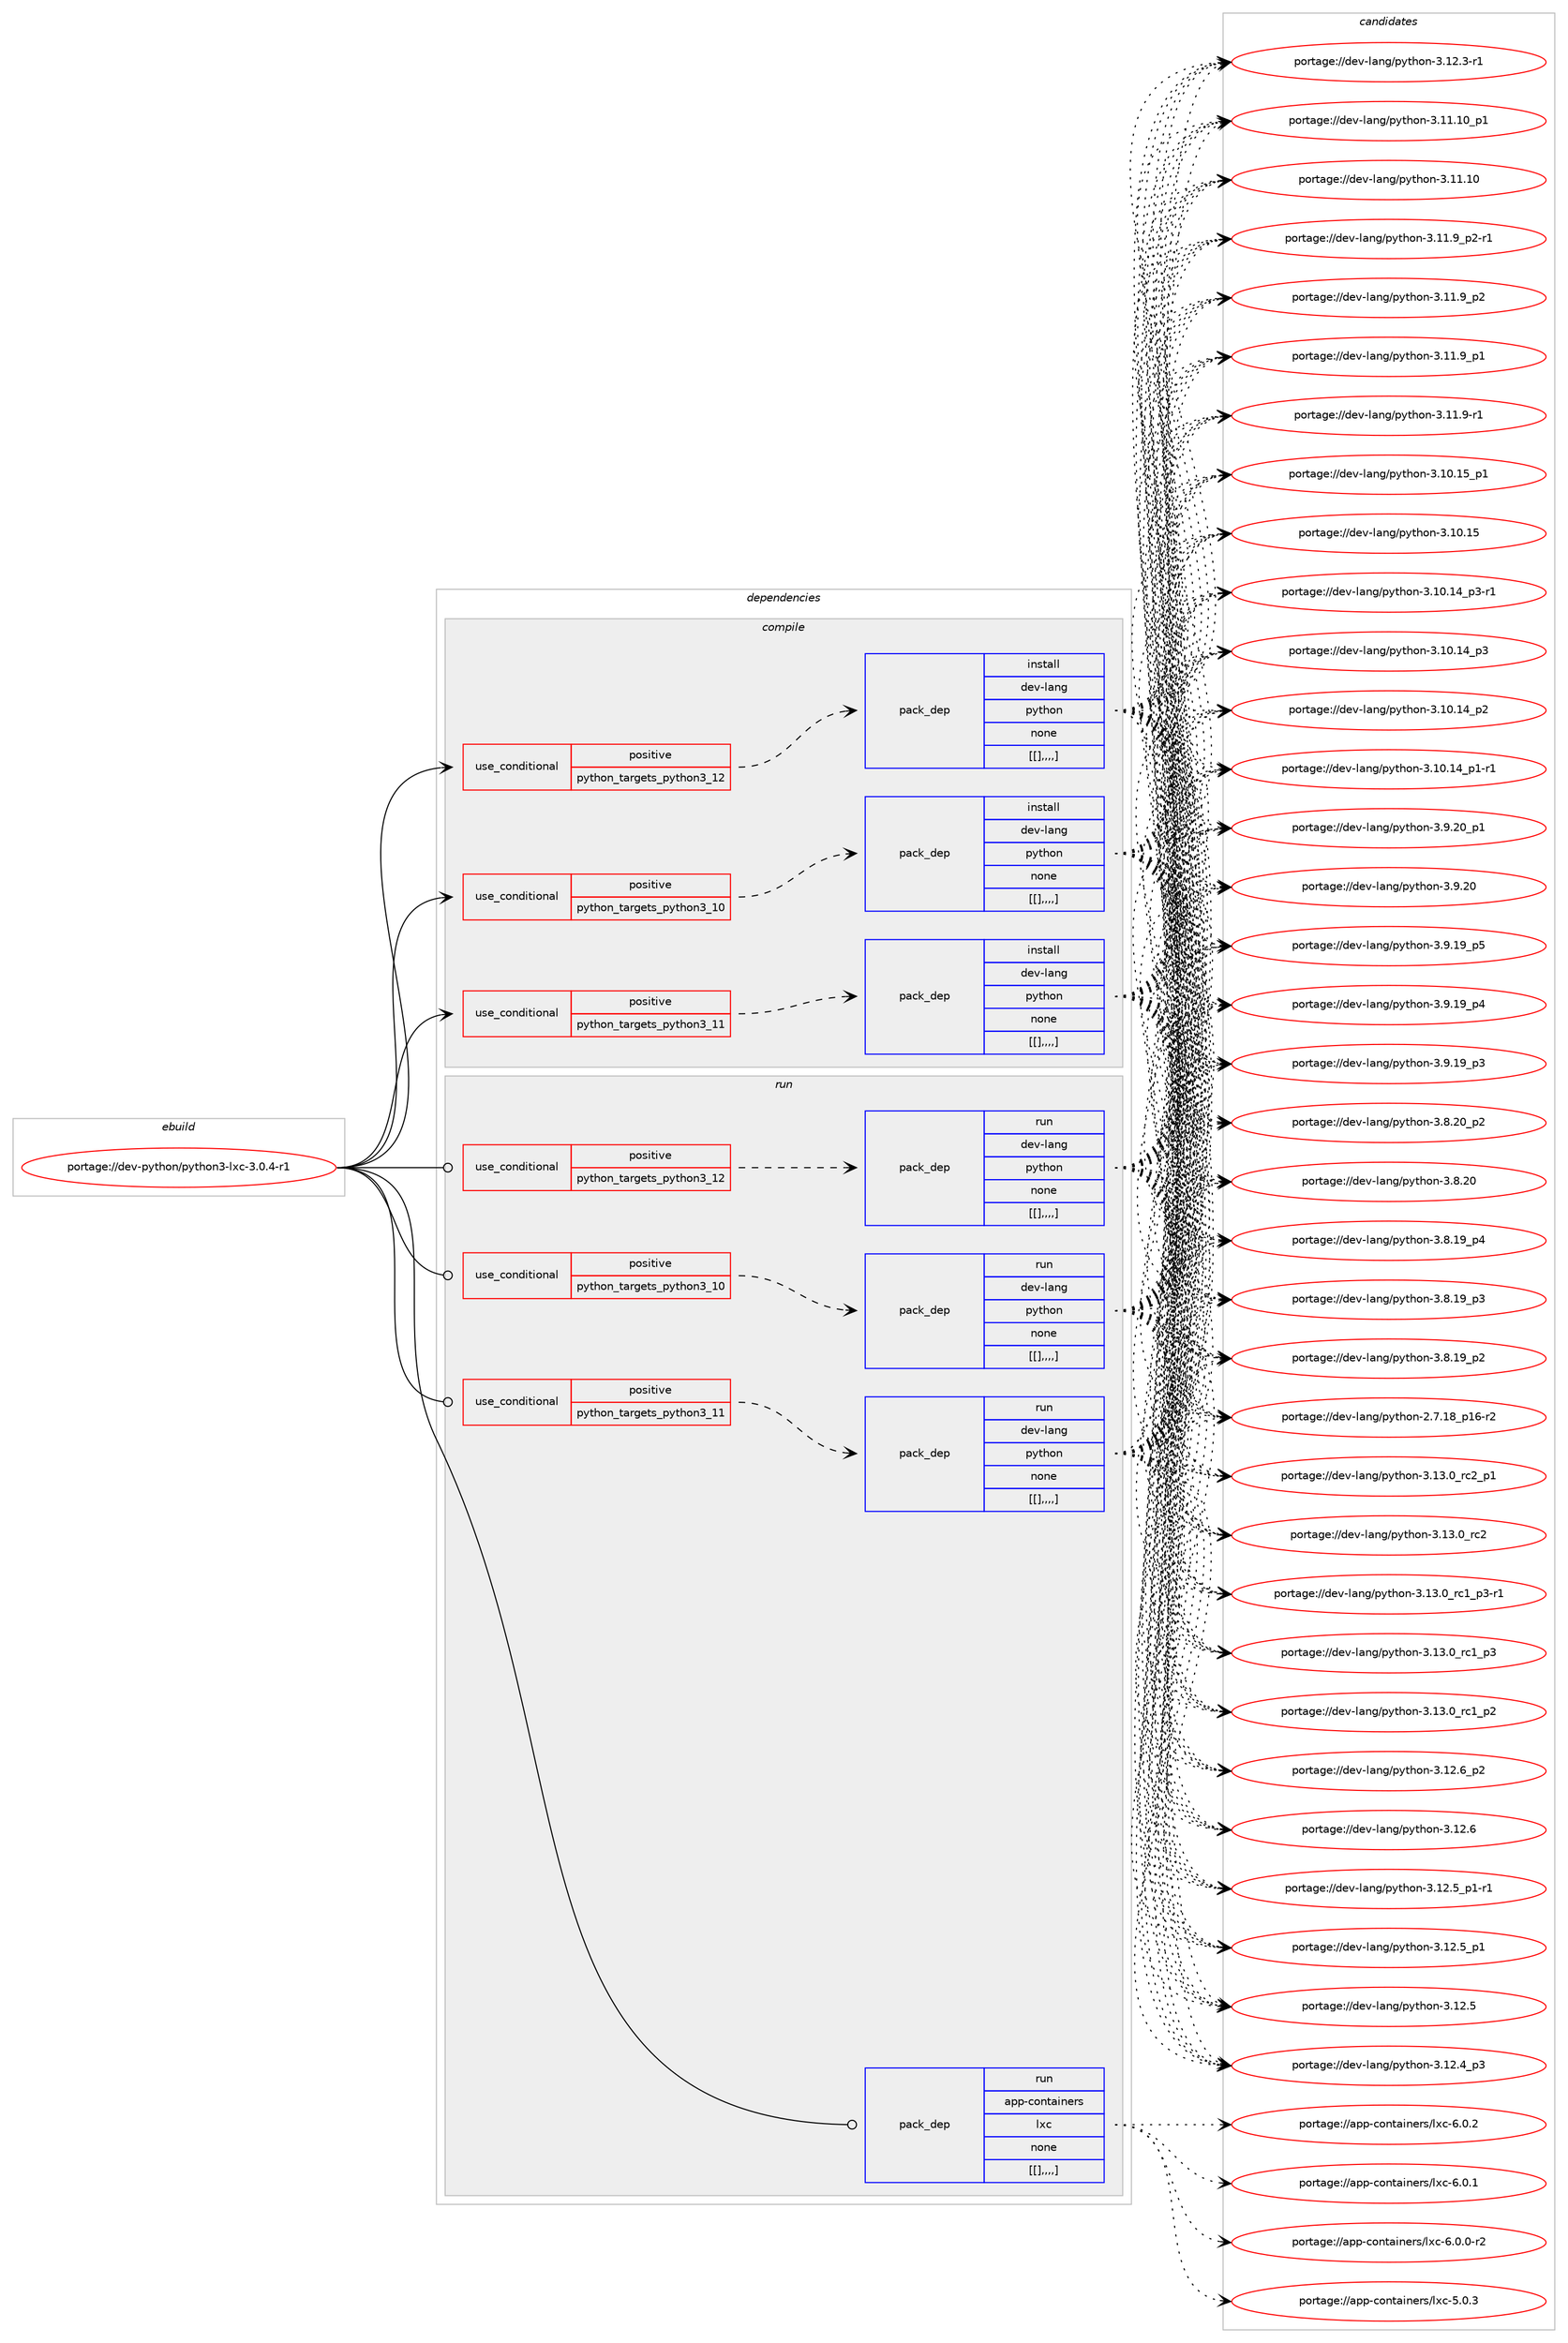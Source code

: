 digraph prolog {

# *************
# Graph options
# *************

newrank=true;
concentrate=true;
compound=true;
graph [rankdir=LR,fontname=Helvetica,fontsize=10,ranksep=1.5];#, ranksep=2.5, nodesep=0.2];
edge  [arrowhead=vee];
node  [fontname=Helvetica,fontsize=10];

# **********
# The ebuild
# **********

subgraph cluster_leftcol {
color=gray;
label=<<i>ebuild</i>>;
id [label="portage://dev-python/python3-lxc-3.0.4-r1", color=red, width=4, href="../dev-python/python3-lxc-3.0.4-r1.svg"];
}

# ****************
# The dependencies
# ****************

subgraph cluster_midcol {
color=gray;
label=<<i>dependencies</i>>;
subgraph cluster_compile {
fillcolor="#eeeeee";
style=filled;
label=<<i>compile</i>>;
subgraph cond40101 {
dependency163649 [label=<<TABLE BORDER="0" CELLBORDER="1" CELLSPACING="0" CELLPADDING="4"><TR><TD ROWSPAN="3" CELLPADDING="10">use_conditional</TD></TR><TR><TD>positive</TD></TR><TR><TD>python_targets_python3_10</TD></TR></TABLE>>, shape=none, color=red];
subgraph pack122293 {
dependency163650 [label=<<TABLE BORDER="0" CELLBORDER="1" CELLSPACING="0" CELLPADDING="4" WIDTH="220"><TR><TD ROWSPAN="6" CELLPADDING="30">pack_dep</TD></TR><TR><TD WIDTH="110">install</TD></TR><TR><TD>dev-lang</TD></TR><TR><TD>python</TD></TR><TR><TD>none</TD></TR><TR><TD>[[],,,,]</TD></TR></TABLE>>, shape=none, color=blue];
}
dependency163649:e -> dependency163650:w [weight=20,style="dashed",arrowhead="vee"];
}
id:e -> dependency163649:w [weight=20,style="solid",arrowhead="vee"];
subgraph cond40102 {
dependency163651 [label=<<TABLE BORDER="0" CELLBORDER="1" CELLSPACING="0" CELLPADDING="4"><TR><TD ROWSPAN="3" CELLPADDING="10">use_conditional</TD></TR><TR><TD>positive</TD></TR><TR><TD>python_targets_python3_11</TD></TR></TABLE>>, shape=none, color=red];
subgraph pack122294 {
dependency163652 [label=<<TABLE BORDER="0" CELLBORDER="1" CELLSPACING="0" CELLPADDING="4" WIDTH="220"><TR><TD ROWSPAN="6" CELLPADDING="30">pack_dep</TD></TR><TR><TD WIDTH="110">install</TD></TR><TR><TD>dev-lang</TD></TR><TR><TD>python</TD></TR><TR><TD>none</TD></TR><TR><TD>[[],,,,]</TD></TR></TABLE>>, shape=none, color=blue];
}
dependency163651:e -> dependency163652:w [weight=20,style="dashed",arrowhead="vee"];
}
id:e -> dependency163651:w [weight=20,style="solid",arrowhead="vee"];
subgraph cond40103 {
dependency163653 [label=<<TABLE BORDER="0" CELLBORDER="1" CELLSPACING="0" CELLPADDING="4"><TR><TD ROWSPAN="3" CELLPADDING="10">use_conditional</TD></TR><TR><TD>positive</TD></TR><TR><TD>python_targets_python3_12</TD></TR></TABLE>>, shape=none, color=red];
subgraph pack122295 {
dependency163654 [label=<<TABLE BORDER="0" CELLBORDER="1" CELLSPACING="0" CELLPADDING="4" WIDTH="220"><TR><TD ROWSPAN="6" CELLPADDING="30">pack_dep</TD></TR><TR><TD WIDTH="110">install</TD></TR><TR><TD>dev-lang</TD></TR><TR><TD>python</TD></TR><TR><TD>none</TD></TR><TR><TD>[[],,,,]</TD></TR></TABLE>>, shape=none, color=blue];
}
dependency163653:e -> dependency163654:w [weight=20,style="dashed",arrowhead="vee"];
}
id:e -> dependency163653:w [weight=20,style="solid",arrowhead="vee"];
}
subgraph cluster_compileandrun {
fillcolor="#eeeeee";
style=filled;
label=<<i>compile and run</i>>;
}
subgraph cluster_run {
fillcolor="#eeeeee";
style=filled;
label=<<i>run</i>>;
subgraph cond40104 {
dependency163655 [label=<<TABLE BORDER="0" CELLBORDER="1" CELLSPACING="0" CELLPADDING="4"><TR><TD ROWSPAN="3" CELLPADDING="10">use_conditional</TD></TR><TR><TD>positive</TD></TR><TR><TD>python_targets_python3_10</TD></TR></TABLE>>, shape=none, color=red];
subgraph pack122296 {
dependency163656 [label=<<TABLE BORDER="0" CELLBORDER="1" CELLSPACING="0" CELLPADDING="4" WIDTH="220"><TR><TD ROWSPAN="6" CELLPADDING="30">pack_dep</TD></TR><TR><TD WIDTH="110">run</TD></TR><TR><TD>dev-lang</TD></TR><TR><TD>python</TD></TR><TR><TD>none</TD></TR><TR><TD>[[],,,,]</TD></TR></TABLE>>, shape=none, color=blue];
}
dependency163655:e -> dependency163656:w [weight=20,style="dashed",arrowhead="vee"];
}
id:e -> dependency163655:w [weight=20,style="solid",arrowhead="odot"];
subgraph cond40105 {
dependency163657 [label=<<TABLE BORDER="0" CELLBORDER="1" CELLSPACING="0" CELLPADDING="4"><TR><TD ROWSPAN="3" CELLPADDING="10">use_conditional</TD></TR><TR><TD>positive</TD></TR><TR><TD>python_targets_python3_11</TD></TR></TABLE>>, shape=none, color=red];
subgraph pack122297 {
dependency163658 [label=<<TABLE BORDER="0" CELLBORDER="1" CELLSPACING="0" CELLPADDING="4" WIDTH="220"><TR><TD ROWSPAN="6" CELLPADDING="30">pack_dep</TD></TR><TR><TD WIDTH="110">run</TD></TR><TR><TD>dev-lang</TD></TR><TR><TD>python</TD></TR><TR><TD>none</TD></TR><TR><TD>[[],,,,]</TD></TR></TABLE>>, shape=none, color=blue];
}
dependency163657:e -> dependency163658:w [weight=20,style="dashed",arrowhead="vee"];
}
id:e -> dependency163657:w [weight=20,style="solid",arrowhead="odot"];
subgraph cond40106 {
dependency163659 [label=<<TABLE BORDER="0" CELLBORDER="1" CELLSPACING="0" CELLPADDING="4"><TR><TD ROWSPAN="3" CELLPADDING="10">use_conditional</TD></TR><TR><TD>positive</TD></TR><TR><TD>python_targets_python3_12</TD></TR></TABLE>>, shape=none, color=red];
subgraph pack122298 {
dependency163660 [label=<<TABLE BORDER="0" CELLBORDER="1" CELLSPACING="0" CELLPADDING="4" WIDTH="220"><TR><TD ROWSPAN="6" CELLPADDING="30">pack_dep</TD></TR><TR><TD WIDTH="110">run</TD></TR><TR><TD>dev-lang</TD></TR><TR><TD>python</TD></TR><TR><TD>none</TD></TR><TR><TD>[[],,,,]</TD></TR></TABLE>>, shape=none, color=blue];
}
dependency163659:e -> dependency163660:w [weight=20,style="dashed",arrowhead="vee"];
}
id:e -> dependency163659:w [weight=20,style="solid",arrowhead="odot"];
subgraph pack122299 {
dependency163661 [label=<<TABLE BORDER="0" CELLBORDER="1" CELLSPACING="0" CELLPADDING="4" WIDTH="220"><TR><TD ROWSPAN="6" CELLPADDING="30">pack_dep</TD></TR><TR><TD WIDTH="110">run</TD></TR><TR><TD>app-containers</TD></TR><TR><TD>lxc</TD></TR><TR><TD>none</TD></TR><TR><TD>[[],,,,]</TD></TR></TABLE>>, shape=none, color=blue];
}
id:e -> dependency163661:w [weight=20,style="solid",arrowhead="odot"];
}
}

# **************
# The candidates
# **************

subgraph cluster_choices {
rank=same;
color=gray;
label=<<i>candidates</i>>;

subgraph choice122293 {
color=black;
nodesep=1;
choice100101118451089711010347112121116104111110455146495146489511499509511249 [label="portage://dev-lang/python-3.13.0_rc2_p1", color=red, width=4,href="../dev-lang/python-3.13.0_rc2_p1.svg"];
choice10010111845108971101034711212111610411111045514649514648951149950 [label="portage://dev-lang/python-3.13.0_rc2", color=red, width=4,href="../dev-lang/python-3.13.0_rc2.svg"];
choice1001011184510897110103471121211161041111104551464951464895114994995112514511449 [label="portage://dev-lang/python-3.13.0_rc1_p3-r1", color=red, width=4,href="../dev-lang/python-3.13.0_rc1_p3-r1.svg"];
choice100101118451089711010347112121116104111110455146495146489511499499511251 [label="portage://dev-lang/python-3.13.0_rc1_p3", color=red, width=4,href="../dev-lang/python-3.13.0_rc1_p3.svg"];
choice100101118451089711010347112121116104111110455146495146489511499499511250 [label="portage://dev-lang/python-3.13.0_rc1_p2", color=red, width=4,href="../dev-lang/python-3.13.0_rc1_p2.svg"];
choice100101118451089711010347112121116104111110455146495046549511250 [label="portage://dev-lang/python-3.12.6_p2", color=red, width=4,href="../dev-lang/python-3.12.6_p2.svg"];
choice10010111845108971101034711212111610411111045514649504654 [label="portage://dev-lang/python-3.12.6", color=red, width=4,href="../dev-lang/python-3.12.6.svg"];
choice1001011184510897110103471121211161041111104551464950465395112494511449 [label="portage://dev-lang/python-3.12.5_p1-r1", color=red, width=4,href="../dev-lang/python-3.12.5_p1-r1.svg"];
choice100101118451089711010347112121116104111110455146495046539511249 [label="portage://dev-lang/python-3.12.5_p1", color=red, width=4,href="../dev-lang/python-3.12.5_p1.svg"];
choice10010111845108971101034711212111610411111045514649504653 [label="portage://dev-lang/python-3.12.5", color=red, width=4,href="../dev-lang/python-3.12.5.svg"];
choice100101118451089711010347112121116104111110455146495046529511251 [label="portage://dev-lang/python-3.12.4_p3", color=red, width=4,href="../dev-lang/python-3.12.4_p3.svg"];
choice100101118451089711010347112121116104111110455146495046514511449 [label="portage://dev-lang/python-3.12.3-r1", color=red, width=4,href="../dev-lang/python-3.12.3-r1.svg"];
choice10010111845108971101034711212111610411111045514649494649489511249 [label="portage://dev-lang/python-3.11.10_p1", color=red, width=4,href="../dev-lang/python-3.11.10_p1.svg"];
choice1001011184510897110103471121211161041111104551464949464948 [label="portage://dev-lang/python-3.11.10", color=red, width=4,href="../dev-lang/python-3.11.10.svg"];
choice1001011184510897110103471121211161041111104551464949465795112504511449 [label="portage://dev-lang/python-3.11.9_p2-r1", color=red, width=4,href="../dev-lang/python-3.11.9_p2-r1.svg"];
choice100101118451089711010347112121116104111110455146494946579511250 [label="portage://dev-lang/python-3.11.9_p2", color=red, width=4,href="../dev-lang/python-3.11.9_p2.svg"];
choice100101118451089711010347112121116104111110455146494946579511249 [label="portage://dev-lang/python-3.11.9_p1", color=red, width=4,href="../dev-lang/python-3.11.9_p1.svg"];
choice100101118451089711010347112121116104111110455146494946574511449 [label="portage://dev-lang/python-3.11.9-r1", color=red, width=4,href="../dev-lang/python-3.11.9-r1.svg"];
choice10010111845108971101034711212111610411111045514649484649539511249 [label="portage://dev-lang/python-3.10.15_p1", color=red, width=4,href="../dev-lang/python-3.10.15_p1.svg"];
choice1001011184510897110103471121211161041111104551464948464953 [label="portage://dev-lang/python-3.10.15", color=red, width=4,href="../dev-lang/python-3.10.15.svg"];
choice100101118451089711010347112121116104111110455146494846495295112514511449 [label="portage://dev-lang/python-3.10.14_p3-r1", color=red, width=4,href="../dev-lang/python-3.10.14_p3-r1.svg"];
choice10010111845108971101034711212111610411111045514649484649529511251 [label="portage://dev-lang/python-3.10.14_p3", color=red, width=4,href="../dev-lang/python-3.10.14_p3.svg"];
choice10010111845108971101034711212111610411111045514649484649529511250 [label="portage://dev-lang/python-3.10.14_p2", color=red, width=4,href="../dev-lang/python-3.10.14_p2.svg"];
choice100101118451089711010347112121116104111110455146494846495295112494511449 [label="portage://dev-lang/python-3.10.14_p1-r1", color=red, width=4,href="../dev-lang/python-3.10.14_p1-r1.svg"];
choice100101118451089711010347112121116104111110455146574650489511249 [label="portage://dev-lang/python-3.9.20_p1", color=red, width=4,href="../dev-lang/python-3.9.20_p1.svg"];
choice10010111845108971101034711212111610411111045514657465048 [label="portage://dev-lang/python-3.9.20", color=red, width=4,href="../dev-lang/python-3.9.20.svg"];
choice100101118451089711010347112121116104111110455146574649579511253 [label="portage://dev-lang/python-3.9.19_p5", color=red, width=4,href="../dev-lang/python-3.9.19_p5.svg"];
choice100101118451089711010347112121116104111110455146574649579511252 [label="portage://dev-lang/python-3.9.19_p4", color=red, width=4,href="../dev-lang/python-3.9.19_p4.svg"];
choice100101118451089711010347112121116104111110455146574649579511251 [label="portage://dev-lang/python-3.9.19_p3", color=red, width=4,href="../dev-lang/python-3.9.19_p3.svg"];
choice100101118451089711010347112121116104111110455146564650489511250 [label="portage://dev-lang/python-3.8.20_p2", color=red, width=4,href="../dev-lang/python-3.8.20_p2.svg"];
choice10010111845108971101034711212111610411111045514656465048 [label="portage://dev-lang/python-3.8.20", color=red, width=4,href="../dev-lang/python-3.8.20.svg"];
choice100101118451089711010347112121116104111110455146564649579511252 [label="portage://dev-lang/python-3.8.19_p4", color=red, width=4,href="../dev-lang/python-3.8.19_p4.svg"];
choice100101118451089711010347112121116104111110455146564649579511251 [label="portage://dev-lang/python-3.8.19_p3", color=red, width=4,href="../dev-lang/python-3.8.19_p3.svg"];
choice100101118451089711010347112121116104111110455146564649579511250 [label="portage://dev-lang/python-3.8.19_p2", color=red, width=4,href="../dev-lang/python-3.8.19_p2.svg"];
choice100101118451089711010347112121116104111110455046554649569511249544511450 [label="portage://dev-lang/python-2.7.18_p16-r2", color=red, width=4,href="../dev-lang/python-2.7.18_p16-r2.svg"];
dependency163650:e -> choice100101118451089711010347112121116104111110455146495146489511499509511249:w [style=dotted,weight="100"];
dependency163650:e -> choice10010111845108971101034711212111610411111045514649514648951149950:w [style=dotted,weight="100"];
dependency163650:e -> choice1001011184510897110103471121211161041111104551464951464895114994995112514511449:w [style=dotted,weight="100"];
dependency163650:e -> choice100101118451089711010347112121116104111110455146495146489511499499511251:w [style=dotted,weight="100"];
dependency163650:e -> choice100101118451089711010347112121116104111110455146495146489511499499511250:w [style=dotted,weight="100"];
dependency163650:e -> choice100101118451089711010347112121116104111110455146495046549511250:w [style=dotted,weight="100"];
dependency163650:e -> choice10010111845108971101034711212111610411111045514649504654:w [style=dotted,weight="100"];
dependency163650:e -> choice1001011184510897110103471121211161041111104551464950465395112494511449:w [style=dotted,weight="100"];
dependency163650:e -> choice100101118451089711010347112121116104111110455146495046539511249:w [style=dotted,weight="100"];
dependency163650:e -> choice10010111845108971101034711212111610411111045514649504653:w [style=dotted,weight="100"];
dependency163650:e -> choice100101118451089711010347112121116104111110455146495046529511251:w [style=dotted,weight="100"];
dependency163650:e -> choice100101118451089711010347112121116104111110455146495046514511449:w [style=dotted,weight="100"];
dependency163650:e -> choice10010111845108971101034711212111610411111045514649494649489511249:w [style=dotted,weight="100"];
dependency163650:e -> choice1001011184510897110103471121211161041111104551464949464948:w [style=dotted,weight="100"];
dependency163650:e -> choice1001011184510897110103471121211161041111104551464949465795112504511449:w [style=dotted,weight="100"];
dependency163650:e -> choice100101118451089711010347112121116104111110455146494946579511250:w [style=dotted,weight="100"];
dependency163650:e -> choice100101118451089711010347112121116104111110455146494946579511249:w [style=dotted,weight="100"];
dependency163650:e -> choice100101118451089711010347112121116104111110455146494946574511449:w [style=dotted,weight="100"];
dependency163650:e -> choice10010111845108971101034711212111610411111045514649484649539511249:w [style=dotted,weight="100"];
dependency163650:e -> choice1001011184510897110103471121211161041111104551464948464953:w [style=dotted,weight="100"];
dependency163650:e -> choice100101118451089711010347112121116104111110455146494846495295112514511449:w [style=dotted,weight="100"];
dependency163650:e -> choice10010111845108971101034711212111610411111045514649484649529511251:w [style=dotted,weight="100"];
dependency163650:e -> choice10010111845108971101034711212111610411111045514649484649529511250:w [style=dotted,weight="100"];
dependency163650:e -> choice100101118451089711010347112121116104111110455146494846495295112494511449:w [style=dotted,weight="100"];
dependency163650:e -> choice100101118451089711010347112121116104111110455146574650489511249:w [style=dotted,weight="100"];
dependency163650:e -> choice10010111845108971101034711212111610411111045514657465048:w [style=dotted,weight="100"];
dependency163650:e -> choice100101118451089711010347112121116104111110455146574649579511253:w [style=dotted,weight="100"];
dependency163650:e -> choice100101118451089711010347112121116104111110455146574649579511252:w [style=dotted,weight="100"];
dependency163650:e -> choice100101118451089711010347112121116104111110455146574649579511251:w [style=dotted,weight="100"];
dependency163650:e -> choice100101118451089711010347112121116104111110455146564650489511250:w [style=dotted,weight="100"];
dependency163650:e -> choice10010111845108971101034711212111610411111045514656465048:w [style=dotted,weight="100"];
dependency163650:e -> choice100101118451089711010347112121116104111110455146564649579511252:w [style=dotted,weight="100"];
dependency163650:e -> choice100101118451089711010347112121116104111110455146564649579511251:w [style=dotted,weight="100"];
dependency163650:e -> choice100101118451089711010347112121116104111110455146564649579511250:w [style=dotted,weight="100"];
dependency163650:e -> choice100101118451089711010347112121116104111110455046554649569511249544511450:w [style=dotted,weight="100"];
}
subgraph choice122294 {
color=black;
nodesep=1;
choice100101118451089711010347112121116104111110455146495146489511499509511249 [label="portage://dev-lang/python-3.13.0_rc2_p1", color=red, width=4,href="../dev-lang/python-3.13.0_rc2_p1.svg"];
choice10010111845108971101034711212111610411111045514649514648951149950 [label="portage://dev-lang/python-3.13.0_rc2", color=red, width=4,href="../dev-lang/python-3.13.0_rc2.svg"];
choice1001011184510897110103471121211161041111104551464951464895114994995112514511449 [label="portage://dev-lang/python-3.13.0_rc1_p3-r1", color=red, width=4,href="../dev-lang/python-3.13.0_rc1_p3-r1.svg"];
choice100101118451089711010347112121116104111110455146495146489511499499511251 [label="portage://dev-lang/python-3.13.0_rc1_p3", color=red, width=4,href="../dev-lang/python-3.13.0_rc1_p3.svg"];
choice100101118451089711010347112121116104111110455146495146489511499499511250 [label="portage://dev-lang/python-3.13.0_rc1_p2", color=red, width=4,href="../dev-lang/python-3.13.0_rc1_p2.svg"];
choice100101118451089711010347112121116104111110455146495046549511250 [label="portage://dev-lang/python-3.12.6_p2", color=red, width=4,href="../dev-lang/python-3.12.6_p2.svg"];
choice10010111845108971101034711212111610411111045514649504654 [label="portage://dev-lang/python-3.12.6", color=red, width=4,href="../dev-lang/python-3.12.6.svg"];
choice1001011184510897110103471121211161041111104551464950465395112494511449 [label="portage://dev-lang/python-3.12.5_p1-r1", color=red, width=4,href="../dev-lang/python-3.12.5_p1-r1.svg"];
choice100101118451089711010347112121116104111110455146495046539511249 [label="portage://dev-lang/python-3.12.5_p1", color=red, width=4,href="../dev-lang/python-3.12.5_p1.svg"];
choice10010111845108971101034711212111610411111045514649504653 [label="portage://dev-lang/python-3.12.5", color=red, width=4,href="../dev-lang/python-3.12.5.svg"];
choice100101118451089711010347112121116104111110455146495046529511251 [label="portage://dev-lang/python-3.12.4_p3", color=red, width=4,href="../dev-lang/python-3.12.4_p3.svg"];
choice100101118451089711010347112121116104111110455146495046514511449 [label="portage://dev-lang/python-3.12.3-r1", color=red, width=4,href="../dev-lang/python-3.12.3-r1.svg"];
choice10010111845108971101034711212111610411111045514649494649489511249 [label="portage://dev-lang/python-3.11.10_p1", color=red, width=4,href="../dev-lang/python-3.11.10_p1.svg"];
choice1001011184510897110103471121211161041111104551464949464948 [label="portage://dev-lang/python-3.11.10", color=red, width=4,href="../dev-lang/python-3.11.10.svg"];
choice1001011184510897110103471121211161041111104551464949465795112504511449 [label="portage://dev-lang/python-3.11.9_p2-r1", color=red, width=4,href="../dev-lang/python-3.11.9_p2-r1.svg"];
choice100101118451089711010347112121116104111110455146494946579511250 [label="portage://dev-lang/python-3.11.9_p2", color=red, width=4,href="../dev-lang/python-3.11.9_p2.svg"];
choice100101118451089711010347112121116104111110455146494946579511249 [label="portage://dev-lang/python-3.11.9_p1", color=red, width=4,href="../dev-lang/python-3.11.9_p1.svg"];
choice100101118451089711010347112121116104111110455146494946574511449 [label="portage://dev-lang/python-3.11.9-r1", color=red, width=4,href="../dev-lang/python-3.11.9-r1.svg"];
choice10010111845108971101034711212111610411111045514649484649539511249 [label="portage://dev-lang/python-3.10.15_p1", color=red, width=4,href="../dev-lang/python-3.10.15_p1.svg"];
choice1001011184510897110103471121211161041111104551464948464953 [label="portage://dev-lang/python-3.10.15", color=red, width=4,href="../dev-lang/python-3.10.15.svg"];
choice100101118451089711010347112121116104111110455146494846495295112514511449 [label="portage://dev-lang/python-3.10.14_p3-r1", color=red, width=4,href="../dev-lang/python-3.10.14_p3-r1.svg"];
choice10010111845108971101034711212111610411111045514649484649529511251 [label="portage://dev-lang/python-3.10.14_p3", color=red, width=4,href="../dev-lang/python-3.10.14_p3.svg"];
choice10010111845108971101034711212111610411111045514649484649529511250 [label="portage://dev-lang/python-3.10.14_p2", color=red, width=4,href="../dev-lang/python-3.10.14_p2.svg"];
choice100101118451089711010347112121116104111110455146494846495295112494511449 [label="portage://dev-lang/python-3.10.14_p1-r1", color=red, width=4,href="../dev-lang/python-3.10.14_p1-r1.svg"];
choice100101118451089711010347112121116104111110455146574650489511249 [label="portage://dev-lang/python-3.9.20_p1", color=red, width=4,href="../dev-lang/python-3.9.20_p1.svg"];
choice10010111845108971101034711212111610411111045514657465048 [label="portage://dev-lang/python-3.9.20", color=red, width=4,href="../dev-lang/python-3.9.20.svg"];
choice100101118451089711010347112121116104111110455146574649579511253 [label="portage://dev-lang/python-3.9.19_p5", color=red, width=4,href="../dev-lang/python-3.9.19_p5.svg"];
choice100101118451089711010347112121116104111110455146574649579511252 [label="portage://dev-lang/python-3.9.19_p4", color=red, width=4,href="../dev-lang/python-3.9.19_p4.svg"];
choice100101118451089711010347112121116104111110455146574649579511251 [label="portage://dev-lang/python-3.9.19_p3", color=red, width=4,href="../dev-lang/python-3.9.19_p3.svg"];
choice100101118451089711010347112121116104111110455146564650489511250 [label="portage://dev-lang/python-3.8.20_p2", color=red, width=4,href="../dev-lang/python-3.8.20_p2.svg"];
choice10010111845108971101034711212111610411111045514656465048 [label="portage://dev-lang/python-3.8.20", color=red, width=4,href="../dev-lang/python-3.8.20.svg"];
choice100101118451089711010347112121116104111110455146564649579511252 [label="portage://dev-lang/python-3.8.19_p4", color=red, width=4,href="../dev-lang/python-3.8.19_p4.svg"];
choice100101118451089711010347112121116104111110455146564649579511251 [label="portage://dev-lang/python-3.8.19_p3", color=red, width=4,href="../dev-lang/python-3.8.19_p3.svg"];
choice100101118451089711010347112121116104111110455146564649579511250 [label="portage://dev-lang/python-3.8.19_p2", color=red, width=4,href="../dev-lang/python-3.8.19_p2.svg"];
choice100101118451089711010347112121116104111110455046554649569511249544511450 [label="portage://dev-lang/python-2.7.18_p16-r2", color=red, width=4,href="../dev-lang/python-2.7.18_p16-r2.svg"];
dependency163652:e -> choice100101118451089711010347112121116104111110455146495146489511499509511249:w [style=dotted,weight="100"];
dependency163652:e -> choice10010111845108971101034711212111610411111045514649514648951149950:w [style=dotted,weight="100"];
dependency163652:e -> choice1001011184510897110103471121211161041111104551464951464895114994995112514511449:w [style=dotted,weight="100"];
dependency163652:e -> choice100101118451089711010347112121116104111110455146495146489511499499511251:w [style=dotted,weight="100"];
dependency163652:e -> choice100101118451089711010347112121116104111110455146495146489511499499511250:w [style=dotted,weight="100"];
dependency163652:e -> choice100101118451089711010347112121116104111110455146495046549511250:w [style=dotted,weight="100"];
dependency163652:e -> choice10010111845108971101034711212111610411111045514649504654:w [style=dotted,weight="100"];
dependency163652:e -> choice1001011184510897110103471121211161041111104551464950465395112494511449:w [style=dotted,weight="100"];
dependency163652:e -> choice100101118451089711010347112121116104111110455146495046539511249:w [style=dotted,weight="100"];
dependency163652:e -> choice10010111845108971101034711212111610411111045514649504653:w [style=dotted,weight="100"];
dependency163652:e -> choice100101118451089711010347112121116104111110455146495046529511251:w [style=dotted,weight="100"];
dependency163652:e -> choice100101118451089711010347112121116104111110455146495046514511449:w [style=dotted,weight="100"];
dependency163652:e -> choice10010111845108971101034711212111610411111045514649494649489511249:w [style=dotted,weight="100"];
dependency163652:e -> choice1001011184510897110103471121211161041111104551464949464948:w [style=dotted,weight="100"];
dependency163652:e -> choice1001011184510897110103471121211161041111104551464949465795112504511449:w [style=dotted,weight="100"];
dependency163652:e -> choice100101118451089711010347112121116104111110455146494946579511250:w [style=dotted,weight="100"];
dependency163652:e -> choice100101118451089711010347112121116104111110455146494946579511249:w [style=dotted,weight="100"];
dependency163652:e -> choice100101118451089711010347112121116104111110455146494946574511449:w [style=dotted,weight="100"];
dependency163652:e -> choice10010111845108971101034711212111610411111045514649484649539511249:w [style=dotted,weight="100"];
dependency163652:e -> choice1001011184510897110103471121211161041111104551464948464953:w [style=dotted,weight="100"];
dependency163652:e -> choice100101118451089711010347112121116104111110455146494846495295112514511449:w [style=dotted,weight="100"];
dependency163652:e -> choice10010111845108971101034711212111610411111045514649484649529511251:w [style=dotted,weight="100"];
dependency163652:e -> choice10010111845108971101034711212111610411111045514649484649529511250:w [style=dotted,weight="100"];
dependency163652:e -> choice100101118451089711010347112121116104111110455146494846495295112494511449:w [style=dotted,weight="100"];
dependency163652:e -> choice100101118451089711010347112121116104111110455146574650489511249:w [style=dotted,weight="100"];
dependency163652:e -> choice10010111845108971101034711212111610411111045514657465048:w [style=dotted,weight="100"];
dependency163652:e -> choice100101118451089711010347112121116104111110455146574649579511253:w [style=dotted,weight="100"];
dependency163652:e -> choice100101118451089711010347112121116104111110455146574649579511252:w [style=dotted,weight="100"];
dependency163652:e -> choice100101118451089711010347112121116104111110455146574649579511251:w [style=dotted,weight="100"];
dependency163652:e -> choice100101118451089711010347112121116104111110455146564650489511250:w [style=dotted,weight="100"];
dependency163652:e -> choice10010111845108971101034711212111610411111045514656465048:w [style=dotted,weight="100"];
dependency163652:e -> choice100101118451089711010347112121116104111110455146564649579511252:w [style=dotted,weight="100"];
dependency163652:e -> choice100101118451089711010347112121116104111110455146564649579511251:w [style=dotted,weight="100"];
dependency163652:e -> choice100101118451089711010347112121116104111110455146564649579511250:w [style=dotted,weight="100"];
dependency163652:e -> choice100101118451089711010347112121116104111110455046554649569511249544511450:w [style=dotted,weight="100"];
}
subgraph choice122295 {
color=black;
nodesep=1;
choice100101118451089711010347112121116104111110455146495146489511499509511249 [label="portage://dev-lang/python-3.13.0_rc2_p1", color=red, width=4,href="../dev-lang/python-3.13.0_rc2_p1.svg"];
choice10010111845108971101034711212111610411111045514649514648951149950 [label="portage://dev-lang/python-3.13.0_rc2", color=red, width=4,href="../dev-lang/python-3.13.0_rc2.svg"];
choice1001011184510897110103471121211161041111104551464951464895114994995112514511449 [label="portage://dev-lang/python-3.13.0_rc1_p3-r1", color=red, width=4,href="../dev-lang/python-3.13.0_rc1_p3-r1.svg"];
choice100101118451089711010347112121116104111110455146495146489511499499511251 [label="portage://dev-lang/python-3.13.0_rc1_p3", color=red, width=4,href="../dev-lang/python-3.13.0_rc1_p3.svg"];
choice100101118451089711010347112121116104111110455146495146489511499499511250 [label="portage://dev-lang/python-3.13.0_rc1_p2", color=red, width=4,href="../dev-lang/python-3.13.0_rc1_p2.svg"];
choice100101118451089711010347112121116104111110455146495046549511250 [label="portage://dev-lang/python-3.12.6_p2", color=red, width=4,href="../dev-lang/python-3.12.6_p2.svg"];
choice10010111845108971101034711212111610411111045514649504654 [label="portage://dev-lang/python-3.12.6", color=red, width=4,href="../dev-lang/python-3.12.6.svg"];
choice1001011184510897110103471121211161041111104551464950465395112494511449 [label="portage://dev-lang/python-3.12.5_p1-r1", color=red, width=4,href="../dev-lang/python-3.12.5_p1-r1.svg"];
choice100101118451089711010347112121116104111110455146495046539511249 [label="portage://dev-lang/python-3.12.5_p1", color=red, width=4,href="../dev-lang/python-3.12.5_p1.svg"];
choice10010111845108971101034711212111610411111045514649504653 [label="portage://dev-lang/python-3.12.5", color=red, width=4,href="../dev-lang/python-3.12.5.svg"];
choice100101118451089711010347112121116104111110455146495046529511251 [label="portage://dev-lang/python-3.12.4_p3", color=red, width=4,href="../dev-lang/python-3.12.4_p3.svg"];
choice100101118451089711010347112121116104111110455146495046514511449 [label="portage://dev-lang/python-3.12.3-r1", color=red, width=4,href="../dev-lang/python-3.12.3-r1.svg"];
choice10010111845108971101034711212111610411111045514649494649489511249 [label="portage://dev-lang/python-3.11.10_p1", color=red, width=4,href="../dev-lang/python-3.11.10_p1.svg"];
choice1001011184510897110103471121211161041111104551464949464948 [label="portage://dev-lang/python-3.11.10", color=red, width=4,href="../dev-lang/python-3.11.10.svg"];
choice1001011184510897110103471121211161041111104551464949465795112504511449 [label="portage://dev-lang/python-3.11.9_p2-r1", color=red, width=4,href="../dev-lang/python-3.11.9_p2-r1.svg"];
choice100101118451089711010347112121116104111110455146494946579511250 [label="portage://dev-lang/python-3.11.9_p2", color=red, width=4,href="../dev-lang/python-3.11.9_p2.svg"];
choice100101118451089711010347112121116104111110455146494946579511249 [label="portage://dev-lang/python-3.11.9_p1", color=red, width=4,href="../dev-lang/python-3.11.9_p1.svg"];
choice100101118451089711010347112121116104111110455146494946574511449 [label="portage://dev-lang/python-3.11.9-r1", color=red, width=4,href="../dev-lang/python-3.11.9-r1.svg"];
choice10010111845108971101034711212111610411111045514649484649539511249 [label="portage://dev-lang/python-3.10.15_p1", color=red, width=4,href="../dev-lang/python-3.10.15_p1.svg"];
choice1001011184510897110103471121211161041111104551464948464953 [label="portage://dev-lang/python-3.10.15", color=red, width=4,href="../dev-lang/python-3.10.15.svg"];
choice100101118451089711010347112121116104111110455146494846495295112514511449 [label="portage://dev-lang/python-3.10.14_p3-r1", color=red, width=4,href="../dev-lang/python-3.10.14_p3-r1.svg"];
choice10010111845108971101034711212111610411111045514649484649529511251 [label="portage://dev-lang/python-3.10.14_p3", color=red, width=4,href="../dev-lang/python-3.10.14_p3.svg"];
choice10010111845108971101034711212111610411111045514649484649529511250 [label="portage://dev-lang/python-3.10.14_p2", color=red, width=4,href="../dev-lang/python-3.10.14_p2.svg"];
choice100101118451089711010347112121116104111110455146494846495295112494511449 [label="portage://dev-lang/python-3.10.14_p1-r1", color=red, width=4,href="../dev-lang/python-3.10.14_p1-r1.svg"];
choice100101118451089711010347112121116104111110455146574650489511249 [label="portage://dev-lang/python-3.9.20_p1", color=red, width=4,href="../dev-lang/python-3.9.20_p1.svg"];
choice10010111845108971101034711212111610411111045514657465048 [label="portage://dev-lang/python-3.9.20", color=red, width=4,href="../dev-lang/python-3.9.20.svg"];
choice100101118451089711010347112121116104111110455146574649579511253 [label="portage://dev-lang/python-3.9.19_p5", color=red, width=4,href="../dev-lang/python-3.9.19_p5.svg"];
choice100101118451089711010347112121116104111110455146574649579511252 [label="portage://dev-lang/python-3.9.19_p4", color=red, width=4,href="../dev-lang/python-3.9.19_p4.svg"];
choice100101118451089711010347112121116104111110455146574649579511251 [label="portage://dev-lang/python-3.9.19_p3", color=red, width=4,href="../dev-lang/python-3.9.19_p3.svg"];
choice100101118451089711010347112121116104111110455146564650489511250 [label="portage://dev-lang/python-3.8.20_p2", color=red, width=4,href="../dev-lang/python-3.8.20_p2.svg"];
choice10010111845108971101034711212111610411111045514656465048 [label="portage://dev-lang/python-3.8.20", color=red, width=4,href="../dev-lang/python-3.8.20.svg"];
choice100101118451089711010347112121116104111110455146564649579511252 [label="portage://dev-lang/python-3.8.19_p4", color=red, width=4,href="../dev-lang/python-3.8.19_p4.svg"];
choice100101118451089711010347112121116104111110455146564649579511251 [label="portage://dev-lang/python-3.8.19_p3", color=red, width=4,href="../dev-lang/python-3.8.19_p3.svg"];
choice100101118451089711010347112121116104111110455146564649579511250 [label="portage://dev-lang/python-3.8.19_p2", color=red, width=4,href="../dev-lang/python-3.8.19_p2.svg"];
choice100101118451089711010347112121116104111110455046554649569511249544511450 [label="portage://dev-lang/python-2.7.18_p16-r2", color=red, width=4,href="../dev-lang/python-2.7.18_p16-r2.svg"];
dependency163654:e -> choice100101118451089711010347112121116104111110455146495146489511499509511249:w [style=dotted,weight="100"];
dependency163654:e -> choice10010111845108971101034711212111610411111045514649514648951149950:w [style=dotted,weight="100"];
dependency163654:e -> choice1001011184510897110103471121211161041111104551464951464895114994995112514511449:w [style=dotted,weight="100"];
dependency163654:e -> choice100101118451089711010347112121116104111110455146495146489511499499511251:w [style=dotted,weight="100"];
dependency163654:e -> choice100101118451089711010347112121116104111110455146495146489511499499511250:w [style=dotted,weight="100"];
dependency163654:e -> choice100101118451089711010347112121116104111110455146495046549511250:w [style=dotted,weight="100"];
dependency163654:e -> choice10010111845108971101034711212111610411111045514649504654:w [style=dotted,weight="100"];
dependency163654:e -> choice1001011184510897110103471121211161041111104551464950465395112494511449:w [style=dotted,weight="100"];
dependency163654:e -> choice100101118451089711010347112121116104111110455146495046539511249:w [style=dotted,weight="100"];
dependency163654:e -> choice10010111845108971101034711212111610411111045514649504653:w [style=dotted,weight="100"];
dependency163654:e -> choice100101118451089711010347112121116104111110455146495046529511251:w [style=dotted,weight="100"];
dependency163654:e -> choice100101118451089711010347112121116104111110455146495046514511449:w [style=dotted,weight="100"];
dependency163654:e -> choice10010111845108971101034711212111610411111045514649494649489511249:w [style=dotted,weight="100"];
dependency163654:e -> choice1001011184510897110103471121211161041111104551464949464948:w [style=dotted,weight="100"];
dependency163654:e -> choice1001011184510897110103471121211161041111104551464949465795112504511449:w [style=dotted,weight="100"];
dependency163654:e -> choice100101118451089711010347112121116104111110455146494946579511250:w [style=dotted,weight="100"];
dependency163654:e -> choice100101118451089711010347112121116104111110455146494946579511249:w [style=dotted,weight="100"];
dependency163654:e -> choice100101118451089711010347112121116104111110455146494946574511449:w [style=dotted,weight="100"];
dependency163654:e -> choice10010111845108971101034711212111610411111045514649484649539511249:w [style=dotted,weight="100"];
dependency163654:e -> choice1001011184510897110103471121211161041111104551464948464953:w [style=dotted,weight="100"];
dependency163654:e -> choice100101118451089711010347112121116104111110455146494846495295112514511449:w [style=dotted,weight="100"];
dependency163654:e -> choice10010111845108971101034711212111610411111045514649484649529511251:w [style=dotted,weight="100"];
dependency163654:e -> choice10010111845108971101034711212111610411111045514649484649529511250:w [style=dotted,weight="100"];
dependency163654:e -> choice100101118451089711010347112121116104111110455146494846495295112494511449:w [style=dotted,weight="100"];
dependency163654:e -> choice100101118451089711010347112121116104111110455146574650489511249:w [style=dotted,weight="100"];
dependency163654:e -> choice10010111845108971101034711212111610411111045514657465048:w [style=dotted,weight="100"];
dependency163654:e -> choice100101118451089711010347112121116104111110455146574649579511253:w [style=dotted,weight="100"];
dependency163654:e -> choice100101118451089711010347112121116104111110455146574649579511252:w [style=dotted,weight="100"];
dependency163654:e -> choice100101118451089711010347112121116104111110455146574649579511251:w [style=dotted,weight="100"];
dependency163654:e -> choice100101118451089711010347112121116104111110455146564650489511250:w [style=dotted,weight="100"];
dependency163654:e -> choice10010111845108971101034711212111610411111045514656465048:w [style=dotted,weight="100"];
dependency163654:e -> choice100101118451089711010347112121116104111110455146564649579511252:w [style=dotted,weight="100"];
dependency163654:e -> choice100101118451089711010347112121116104111110455146564649579511251:w [style=dotted,weight="100"];
dependency163654:e -> choice100101118451089711010347112121116104111110455146564649579511250:w [style=dotted,weight="100"];
dependency163654:e -> choice100101118451089711010347112121116104111110455046554649569511249544511450:w [style=dotted,weight="100"];
}
subgraph choice122296 {
color=black;
nodesep=1;
choice100101118451089711010347112121116104111110455146495146489511499509511249 [label="portage://dev-lang/python-3.13.0_rc2_p1", color=red, width=4,href="../dev-lang/python-3.13.0_rc2_p1.svg"];
choice10010111845108971101034711212111610411111045514649514648951149950 [label="portage://dev-lang/python-3.13.0_rc2", color=red, width=4,href="../dev-lang/python-3.13.0_rc2.svg"];
choice1001011184510897110103471121211161041111104551464951464895114994995112514511449 [label="portage://dev-lang/python-3.13.0_rc1_p3-r1", color=red, width=4,href="../dev-lang/python-3.13.0_rc1_p3-r1.svg"];
choice100101118451089711010347112121116104111110455146495146489511499499511251 [label="portage://dev-lang/python-3.13.0_rc1_p3", color=red, width=4,href="../dev-lang/python-3.13.0_rc1_p3.svg"];
choice100101118451089711010347112121116104111110455146495146489511499499511250 [label="portage://dev-lang/python-3.13.0_rc1_p2", color=red, width=4,href="../dev-lang/python-3.13.0_rc1_p2.svg"];
choice100101118451089711010347112121116104111110455146495046549511250 [label="portage://dev-lang/python-3.12.6_p2", color=red, width=4,href="../dev-lang/python-3.12.6_p2.svg"];
choice10010111845108971101034711212111610411111045514649504654 [label="portage://dev-lang/python-3.12.6", color=red, width=4,href="../dev-lang/python-3.12.6.svg"];
choice1001011184510897110103471121211161041111104551464950465395112494511449 [label="portage://dev-lang/python-3.12.5_p1-r1", color=red, width=4,href="../dev-lang/python-3.12.5_p1-r1.svg"];
choice100101118451089711010347112121116104111110455146495046539511249 [label="portage://dev-lang/python-3.12.5_p1", color=red, width=4,href="../dev-lang/python-3.12.5_p1.svg"];
choice10010111845108971101034711212111610411111045514649504653 [label="portage://dev-lang/python-3.12.5", color=red, width=4,href="../dev-lang/python-3.12.5.svg"];
choice100101118451089711010347112121116104111110455146495046529511251 [label="portage://dev-lang/python-3.12.4_p3", color=red, width=4,href="../dev-lang/python-3.12.4_p3.svg"];
choice100101118451089711010347112121116104111110455146495046514511449 [label="portage://dev-lang/python-3.12.3-r1", color=red, width=4,href="../dev-lang/python-3.12.3-r1.svg"];
choice10010111845108971101034711212111610411111045514649494649489511249 [label="portage://dev-lang/python-3.11.10_p1", color=red, width=4,href="../dev-lang/python-3.11.10_p1.svg"];
choice1001011184510897110103471121211161041111104551464949464948 [label="portage://dev-lang/python-3.11.10", color=red, width=4,href="../dev-lang/python-3.11.10.svg"];
choice1001011184510897110103471121211161041111104551464949465795112504511449 [label="portage://dev-lang/python-3.11.9_p2-r1", color=red, width=4,href="../dev-lang/python-3.11.9_p2-r1.svg"];
choice100101118451089711010347112121116104111110455146494946579511250 [label="portage://dev-lang/python-3.11.9_p2", color=red, width=4,href="../dev-lang/python-3.11.9_p2.svg"];
choice100101118451089711010347112121116104111110455146494946579511249 [label="portage://dev-lang/python-3.11.9_p1", color=red, width=4,href="../dev-lang/python-3.11.9_p1.svg"];
choice100101118451089711010347112121116104111110455146494946574511449 [label="portage://dev-lang/python-3.11.9-r1", color=red, width=4,href="../dev-lang/python-3.11.9-r1.svg"];
choice10010111845108971101034711212111610411111045514649484649539511249 [label="portage://dev-lang/python-3.10.15_p1", color=red, width=4,href="../dev-lang/python-3.10.15_p1.svg"];
choice1001011184510897110103471121211161041111104551464948464953 [label="portage://dev-lang/python-3.10.15", color=red, width=4,href="../dev-lang/python-3.10.15.svg"];
choice100101118451089711010347112121116104111110455146494846495295112514511449 [label="portage://dev-lang/python-3.10.14_p3-r1", color=red, width=4,href="../dev-lang/python-3.10.14_p3-r1.svg"];
choice10010111845108971101034711212111610411111045514649484649529511251 [label="portage://dev-lang/python-3.10.14_p3", color=red, width=4,href="../dev-lang/python-3.10.14_p3.svg"];
choice10010111845108971101034711212111610411111045514649484649529511250 [label="portage://dev-lang/python-3.10.14_p2", color=red, width=4,href="../dev-lang/python-3.10.14_p2.svg"];
choice100101118451089711010347112121116104111110455146494846495295112494511449 [label="portage://dev-lang/python-3.10.14_p1-r1", color=red, width=4,href="../dev-lang/python-3.10.14_p1-r1.svg"];
choice100101118451089711010347112121116104111110455146574650489511249 [label="portage://dev-lang/python-3.9.20_p1", color=red, width=4,href="../dev-lang/python-3.9.20_p1.svg"];
choice10010111845108971101034711212111610411111045514657465048 [label="portage://dev-lang/python-3.9.20", color=red, width=4,href="../dev-lang/python-3.9.20.svg"];
choice100101118451089711010347112121116104111110455146574649579511253 [label="portage://dev-lang/python-3.9.19_p5", color=red, width=4,href="../dev-lang/python-3.9.19_p5.svg"];
choice100101118451089711010347112121116104111110455146574649579511252 [label="portage://dev-lang/python-3.9.19_p4", color=red, width=4,href="../dev-lang/python-3.9.19_p4.svg"];
choice100101118451089711010347112121116104111110455146574649579511251 [label="portage://dev-lang/python-3.9.19_p3", color=red, width=4,href="../dev-lang/python-3.9.19_p3.svg"];
choice100101118451089711010347112121116104111110455146564650489511250 [label="portage://dev-lang/python-3.8.20_p2", color=red, width=4,href="../dev-lang/python-3.8.20_p2.svg"];
choice10010111845108971101034711212111610411111045514656465048 [label="portage://dev-lang/python-3.8.20", color=red, width=4,href="../dev-lang/python-3.8.20.svg"];
choice100101118451089711010347112121116104111110455146564649579511252 [label="portage://dev-lang/python-3.8.19_p4", color=red, width=4,href="../dev-lang/python-3.8.19_p4.svg"];
choice100101118451089711010347112121116104111110455146564649579511251 [label="portage://dev-lang/python-3.8.19_p3", color=red, width=4,href="../dev-lang/python-3.8.19_p3.svg"];
choice100101118451089711010347112121116104111110455146564649579511250 [label="portage://dev-lang/python-3.8.19_p2", color=red, width=4,href="../dev-lang/python-3.8.19_p2.svg"];
choice100101118451089711010347112121116104111110455046554649569511249544511450 [label="portage://dev-lang/python-2.7.18_p16-r2", color=red, width=4,href="../dev-lang/python-2.7.18_p16-r2.svg"];
dependency163656:e -> choice100101118451089711010347112121116104111110455146495146489511499509511249:w [style=dotted,weight="100"];
dependency163656:e -> choice10010111845108971101034711212111610411111045514649514648951149950:w [style=dotted,weight="100"];
dependency163656:e -> choice1001011184510897110103471121211161041111104551464951464895114994995112514511449:w [style=dotted,weight="100"];
dependency163656:e -> choice100101118451089711010347112121116104111110455146495146489511499499511251:w [style=dotted,weight="100"];
dependency163656:e -> choice100101118451089711010347112121116104111110455146495146489511499499511250:w [style=dotted,weight="100"];
dependency163656:e -> choice100101118451089711010347112121116104111110455146495046549511250:w [style=dotted,weight="100"];
dependency163656:e -> choice10010111845108971101034711212111610411111045514649504654:w [style=dotted,weight="100"];
dependency163656:e -> choice1001011184510897110103471121211161041111104551464950465395112494511449:w [style=dotted,weight="100"];
dependency163656:e -> choice100101118451089711010347112121116104111110455146495046539511249:w [style=dotted,weight="100"];
dependency163656:e -> choice10010111845108971101034711212111610411111045514649504653:w [style=dotted,weight="100"];
dependency163656:e -> choice100101118451089711010347112121116104111110455146495046529511251:w [style=dotted,weight="100"];
dependency163656:e -> choice100101118451089711010347112121116104111110455146495046514511449:w [style=dotted,weight="100"];
dependency163656:e -> choice10010111845108971101034711212111610411111045514649494649489511249:w [style=dotted,weight="100"];
dependency163656:e -> choice1001011184510897110103471121211161041111104551464949464948:w [style=dotted,weight="100"];
dependency163656:e -> choice1001011184510897110103471121211161041111104551464949465795112504511449:w [style=dotted,weight="100"];
dependency163656:e -> choice100101118451089711010347112121116104111110455146494946579511250:w [style=dotted,weight="100"];
dependency163656:e -> choice100101118451089711010347112121116104111110455146494946579511249:w [style=dotted,weight="100"];
dependency163656:e -> choice100101118451089711010347112121116104111110455146494946574511449:w [style=dotted,weight="100"];
dependency163656:e -> choice10010111845108971101034711212111610411111045514649484649539511249:w [style=dotted,weight="100"];
dependency163656:e -> choice1001011184510897110103471121211161041111104551464948464953:w [style=dotted,weight="100"];
dependency163656:e -> choice100101118451089711010347112121116104111110455146494846495295112514511449:w [style=dotted,weight="100"];
dependency163656:e -> choice10010111845108971101034711212111610411111045514649484649529511251:w [style=dotted,weight="100"];
dependency163656:e -> choice10010111845108971101034711212111610411111045514649484649529511250:w [style=dotted,weight="100"];
dependency163656:e -> choice100101118451089711010347112121116104111110455146494846495295112494511449:w [style=dotted,weight="100"];
dependency163656:e -> choice100101118451089711010347112121116104111110455146574650489511249:w [style=dotted,weight="100"];
dependency163656:e -> choice10010111845108971101034711212111610411111045514657465048:w [style=dotted,weight="100"];
dependency163656:e -> choice100101118451089711010347112121116104111110455146574649579511253:w [style=dotted,weight="100"];
dependency163656:e -> choice100101118451089711010347112121116104111110455146574649579511252:w [style=dotted,weight="100"];
dependency163656:e -> choice100101118451089711010347112121116104111110455146574649579511251:w [style=dotted,weight="100"];
dependency163656:e -> choice100101118451089711010347112121116104111110455146564650489511250:w [style=dotted,weight="100"];
dependency163656:e -> choice10010111845108971101034711212111610411111045514656465048:w [style=dotted,weight="100"];
dependency163656:e -> choice100101118451089711010347112121116104111110455146564649579511252:w [style=dotted,weight="100"];
dependency163656:e -> choice100101118451089711010347112121116104111110455146564649579511251:w [style=dotted,weight="100"];
dependency163656:e -> choice100101118451089711010347112121116104111110455146564649579511250:w [style=dotted,weight="100"];
dependency163656:e -> choice100101118451089711010347112121116104111110455046554649569511249544511450:w [style=dotted,weight="100"];
}
subgraph choice122297 {
color=black;
nodesep=1;
choice100101118451089711010347112121116104111110455146495146489511499509511249 [label="portage://dev-lang/python-3.13.0_rc2_p1", color=red, width=4,href="../dev-lang/python-3.13.0_rc2_p1.svg"];
choice10010111845108971101034711212111610411111045514649514648951149950 [label="portage://dev-lang/python-3.13.0_rc2", color=red, width=4,href="../dev-lang/python-3.13.0_rc2.svg"];
choice1001011184510897110103471121211161041111104551464951464895114994995112514511449 [label="portage://dev-lang/python-3.13.0_rc1_p3-r1", color=red, width=4,href="../dev-lang/python-3.13.0_rc1_p3-r1.svg"];
choice100101118451089711010347112121116104111110455146495146489511499499511251 [label="portage://dev-lang/python-3.13.0_rc1_p3", color=red, width=4,href="../dev-lang/python-3.13.0_rc1_p3.svg"];
choice100101118451089711010347112121116104111110455146495146489511499499511250 [label="portage://dev-lang/python-3.13.0_rc1_p2", color=red, width=4,href="../dev-lang/python-3.13.0_rc1_p2.svg"];
choice100101118451089711010347112121116104111110455146495046549511250 [label="portage://dev-lang/python-3.12.6_p2", color=red, width=4,href="../dev-lang/python-3.12.6_p2.svg"];
choice10010111845108971101034711212111610411111045514649504654 [label="portage://dev-lang/python-3.12.6", color=red, width=4,href="../dev-lang/python-3.12.6.svg"];
choice1001011184510897110103471121211161041111104551464950465395112494511449 [label="portage://dev-lang/python-3.12.5_p1-r1", color=red, width=4,href="../dev-lang/python-3.12.5_p1-r1.svg"];
choice100101118451089711010347112121116104111110455146495046539511249 [label="portage://dev-lang/python-3.12.5_p1", color=red, width=4,href="../dev-lang/python-3.12.5_p1.svg"];
choice10010111845108971101034711212111610411111045514649504653 [label="portage://dev-lang/python-3.12.5", color=red, width=4,href="../dev-lang/python-3.12.5.svg"];
choice100101118451089711010347112121116104111110455146495046529511251 [label="portage://dev-lang/python-3.12.4_p3", color=red, width=4,href="../dev-lang/python-3.12.4_p3.svg"];
choice100101118451089711010347112121116104111110455146495046514511449 [label="portage://dev-lang/python-3.12.3-r1", color=red, width=4,href="../dev-lang/python-3.12.3-r1.svg"];
choice10010111845108971101034711212111610411111045514649494649489511249 [label="portage://dev-lang/python-3.11.10_p1", color=red, width=4,href="../dev-lang/python-3.11.10_p1.svg"];
choice1001011184510897110103471121211161041111104551464949464948 [label="portage://dev-lang/python-3.11.10", color=red, width=4,href="../dev-lang/python-3.11.10.svg"];
choice1001011184510897110103471121211161041111104551464949465795112504511449 [label="portage://dev-lang/python-3.11.9_p2-r1", color=red, width=4,href="../dev-lang/python-3.11.9_p2-r1.svg"];
choice100101118451089711010347112121116104111110455146494946579511250 [label="portage://dev-lang/python-3.11.9_p2", color=red, width=4,href="../dev-lang/python-3.11.9_p2.svg"];
choice100101118451089711010347112121116104111110455146494946579511249 [label="portage://dev-lang/python-3.11.9_p1", color=red, width=4,href="../dev-lang/python-3.11.9_p1.svg"];
choice100101118451089711010347112121116104111110455146494946574511449 [label="portage://dev-lang/python-3.11.9-r1", color=red, width=4,href="../dev-lang/python-3.11.9-r1.svg"];
choice10010111845108971101034711212111610411111045514649484649539511249 [label="portage://dev-lang/python-3.10.15_p1", color=red, width=4,href="../dev-lang/python-3.10.15_p1.svg"];
choice1001011184510897110103471121211161041111104551464948464953 [label="portage://dev-lang/python-3.10.15", color=red, width=4,href="../dev-lang/python-3.10.15.svg"];
choice100101118451089711010347112121116104111110455146494846495295112514511449 [label="portage://dev-lang/python-3.10.14_p3-r1", color=red, width=4,href="../dev-lang/python-3.10.14_p3-r1.svg"];
choice10010111845108971101034711212111610411111045514649484649529511251 [label="portage://dev-lang/python-3.10.14_p3", color=red, width=4,href="../dev-lang/python-3.10.14_p3.svg"];
choice10010111845108971101034711212111610411111045514649484649529511250 [label="portage://dev-lang/python-3.10.14_p2", color=red, width=4,href="../dev-lang/python-3.10.14_p2.svg"];
choice100101118451089711010347112121116104111110455146494846495295112494511449 [label="portage://dev-lang/python-3.10.14_p1-r1", color=red, width=4,href="../dev-lang/python-3.10.14_p1-r1.svg"];
choice100101118451089711010347112121116104111110455146574650489511249 [label="portage://dev-lang/python-3.9.20_p1", color=red, width=4,href="../dev-lang/python-3.9.20_p1.svg"];
choice10010111845108971101034711212111610411111045514657465048 [label="portage://dev-lang/python-3.9.20", color=red, width=4,href="../dev-lang/python-3.9.20.svg"];
choice100101118451089711010347112121116104111110455146574649579511253 [label="portage://dev-lang/python-3.9.19_p5", color=red, width=4,href="../dev-lang/python-3.9.19_p5.svg"];
choice100101118451089711010347112121116104111110455146574649579511252 [label="portage://dev-lang/python-3.9.19_p4", color=red, width=4,href="../dev-lang/python-3.9.19_p4.svg"];
choice100101118451089711010347112121116104111110455146574649579511251 [label="portage://dev-lang/python-3.9.19_p3", color=red, width=4,href="../dev-lang/python-3.9.19_p3.svg"];
choice100101118451089711010347112121116104111110455146564650489511250 [label="portage://dev-lang/python-3.8.20_p2", color=red, width=4,href="../dev-lang/python-3.8.20_p2.svg"];
choice10010111845108971101034711212111610411111045514656465048 [label="portage://dev-lang/python-3.8.20", color=red, width=4,href="../dev-lang/python-3.8.20.svg"];
choice100101118451089711010347112121116104111110455146564649579511252 [label="portage://dev-lang/python-3.8.19_p4", color=red, width=4,href="../dev-lang/python-3.8.19_p4.svg"];
choice100101118451089711010347112121116104111110455146564649579511251 [label="portage://dev-lang/python-3.8.19_p3", color=red, width=4,href="../dev-lang/python-3.8.19_p3.svg"];
choice100101118451089711010347112121116104111110455146564649579511250 [label="portage://dev-lang/python-3.8.19_p2", color=red, width=4,href="../dev-lang/python-3.8.19_p2.svg"];
choice100101118451089711010347112121116104111110455046554649569511249544511450 [label="portage://dev-lang/python-2.7.18_p16-r2", color=red, width=4,href="../dev-lang/python-2.7.18_p16-r2.svg"];
dependency163658:e -> choice100101118451089711010347112121116104111110455146495146489511499509511249:w [style=dotted,weight="100"];
dependency163658:e -> choice10010111845108971101034711212111610411111045514649514648951149950:w [style=dotted,weight="100"];
dependency163658:e -> choice1001011184510897110103471121211161041111104551464951464895114994995112514511449:w [style=dotted,weight="100"];
dependency163658:e -> choice100101118451089711010347112121116104111110455146495146489511499499511251:w [style=dotted,weight="100"];
dependency163658:e -> choice100101118451089711010347112121116104111110455146495146489511499499511250:w [style=dotted,weight="100"];
dependency163658:e -> choice100101118451089711010347112121116104111110455146495046549511250:w [style=dotted,weight="100"];
dependency163658:e -> choice10010111845108971101034711212111610411111045514649504654:w [style=dotted,weight="100"];
dependency163658:e -> choice1001011184510897110103471121211161041111104551464950465395112494511449:w [style=dotted,weight="100"];
dependency163658:e -> choice100101118451089711010347112121116104111110455146495046539511249:w [style=dotted,weight="100"];
dependency163658:e -> choice10010111845108971101034711212111610411111045514649504653:w [style=dotted,weight="100"];
dependency163658:e -> choice100101118451089711010347112121116104111110455146495046529511251:w [style=dotted,weight="100"];
dependency163658:e -> choice100101118451089711010347112121116104111110455146495046514511449:w [style=dotted,weight="100"];
dependency163658:e -> choice10010111845108971101034711212111610411111045514649494649489511249:w [style=dotted,weight="100"];
dependency163658:e -> choice1001011184510897110103471121211161041111104551464949464948:w [style=dotted,weight="100"];
dependency163658:e -> choice1001011184510897110103471121211161041111104551464949465795112504511449:w [style=dotted,weight="100"];
dependency163658:e -> choice100101118451089711010347112121116104111110455146494946579511250:w [style=dotted,weight="100"];
dependency163658:e -> choice100101118451089711010347112121116104111110455146494946579511249:w [style=dotted,weight="100"];
dependency163658:e -> choice100101118451089711010347112121116104111110455146494946574511449:w [style=dotted,weight="100"];
dependency163658:e -> choice10010111845108971101034711212111610411111045514649484649539511249:w [style=dotted,weight="100"];
dependency163658:e -> choice1001011184510897110103471121211161041111104551464948464953:w [style=dotted,weight="100"];
dependency163658:e -> choice100101118451089711010347112121116104111110455146494846495295112514511449:w [style=dotted,weight="100"];
dependency163658:e -> choice10010111845108971101034711212111610411111045514649484649529511251:w [style=dotted,weight="100"];
dependency163658:e -> choice10010111845108971101034711212111610411111045514649484649529511250:w [style=dotted,weight="100"];
dependency163658:e -> choice100101118451089711010347112121116104111110455146494846495295112494511449:w [style=dotted,weight="100"];
dependency163658:e -> choice100101118451089711010347112121116104111110455146574650489511249:w [style=dotted,weight="100"];
dependency163658:e -> choice10010111845108971101034711212111610411111045514657465048:w [style=dotted,weight="100"];
dependency163658:e -> choice100101118451089711010347112121116104111110455146574649579511253:w [style=dotted,weight="100"];
dependency163658:e -> choice100101118451089711010347112121116104111110455146574649579511252:w [style=dotted,weight="100"];
dependency163658:e -> choice100101118451089711010347112121116104111110455146574649579511251:w [style=dotted,weight="100"];
dependency163658:e -> choice100101118451089711010347112121116104111110455146564650489511250:w [style=dotted,weight="100"];
dependency163658:e -> choice10010111845108971101034711212111610411111045514656465048:w [style=dotted,weight="100"];
dependency163658:e -> choice100101118451089711010347112121116104111110455146564649579511252:w [style=dotted,weight="100"];
dependency163658:e -> choice100101118451089711010347112121116104111110455146564649579511251:w [style=dotted,weight="100"];
dependency163658:e -> choice100101118451089711010347112121116104111110455146564649579511250:w [style=dotted,weight="100"];
dependency163658:e -> choice100101118451089711010347112121116104111110455046554649569511249544511450:w [style=dotted,weight="100"];
}
subgraph choice122298 {
color=black;
nodesep=1;
choice100101118451089711010347112121116104111110455146495146489511499509511249 [label="portage://dev-lang/python-3.13.0_rc2_p1", color=red, width=4,href="../dev-lang/python-3.13.0_rc2_p1.svg"];
choice10010111845108971101034711212111610411111045514649514648951149950 [label="portage://dev-lang/python-3.13.0_rc2", color=red, width=4,href="../dev-lang/python-3.13.0_rc2.svg"];
choice1001011184510897110103471121211161041111104551464951464895114994995112514511449 [label="portage://dev-lang/python-3.13.0_rc1_p3-r1", color=red, width=4,href="../dev-lang/python-3.13.0_rc1_p3-r1.svg"];
choice100101118451089711010347112121116104111110455146495146489511499499511251 [label="portage://dev-lang/python-3.13.0_rc1_p3", color=red, width=4,href="../dev-lang/python-3.13.0_rc1_p3.svg"];
choice100101118451089711010347112121116104111110455146495146489511499499511250 [label="portage://dev-lang/python-3.13.0_rc1_p2", color=red, width=4,href="../dev-lang/python-3.13.0_rc1_p2.svg"];
choice100101118451089711010347112121116104111110455146495046549511250 [label="portage://dev-lang/python-3.12.6_p2", color=red, width=4,href="../dev-lang/python-3.12.6_p2.svg"];
choice10010111845108971101034711212111610411111045514649504654 [label="portage://dev-lang/python-3.12.6", color=red, width=4,href="../dev-lang/python-3.12.6.svg"];
choice1001011184510897110103471121211161041111104551464950465395112494511449 [label="portage://dev-lang/python-3.12.5_p1-r1", color=red, width=4,href="../dev-lang/python-3.12.5_p1-r1.svg"];
choice100101118451089711010347112121116104111110455146495046539511249 [label="portage://dev-lang/python-3.12.5_p1", color=red, width=4,href="../dev-lang/python-3.12.5_p1.svg"];
choice10010111845108971101034711212111610411111045514649504653 [label="portage://dev-lang/python-3.12.5", color=red, width=4,href="../dev-lang/python-3.12.5.svg"];
choice100101118451089711010347112121116104111110455146495046529511251 [label="portage://dev-lang/python-3.12.4_p3", color=red, width=4,href="../dev-lang/python-3.12.4_p3.svg"];
choice100101118451089711010347112121116104111110455146495046514511449 [label="portage://dev-lang/python-3.12.3-r1", color=red, width=4,href="../dev-lang/python-3.12.3-r1.svg"];
choice10010111845108971101034711212111610411111045514649494649489511249 [label="portage://dev-lang/python-3.11.10_p1", color=red, width=4,href="../dev-lang/python-3.11.10_p1.svg"];
choice1001011184510897110103471121211161041111104551464949464948 [label="portage://dev-lang/python-3.11.10", color=red, width=4,href="../dev-lang/python-3.11.10.svg"];
choice1001011184510897110103471121211161041111104551464949465795112504511449 [label="portage://dev-lang/python-3.11.9_p2-r1", color=red, width=4,href="../dev-lang/python-3.11.9_p2-r1.svg"];
choice100101118451089711010347112121116104111110455146494946579511250 [label="portage://dev-lang/python-3.11.9_p2", color=red, width=4,href="../dev-lang/python-3.11.9_p2.svg"];
choice100101118451089711010347112121116104111110455146494946579511249 [label="portage://dev-lang/python-3.11.9_p1", color=red, width=4,href="../dev-lang/python-3.11.9_p1.svg"];
choice100101118451089711010347112121116104111110455146494946574511449 [label="portage://dev-lang/python-3.11.9-r1", color=red, width=4,href="../dev-lang/python-3.11.9-r1.svg"];
choice10010111845108971101034711212111610411111045514649484649539511249 [label="portage://dev-lang/python-3.10.15_p1", color=red, width=4,href="../dev-lang/python-3.10.15_p1.svg"];
choice1001011184510897110103471121211161041111104551464948464953 [label="portage://dev-lang/python-3.10.15", color=red, width=4,href="../dev-lang/python-3.10.15.svg"];
choice100101118451089711010347112121116104111110455146494846495295112514511449 [label="portage://dev-lang/python-3.10.14_p3-r1", color=red, width=4,href="../dev-lang/python-3.10.14_p3-r1.svg"];
choice10010111845108971101034711212111610411111045514649484649529511251 [label="portage://dev-lang/python-3.10.14_p3", color=red, width=4,href="../dev-lang/python-3.10.14_p3.svg"];
choice10010111845108971101034711212111610411111045514649484649529511250 [label="portage://dev-lang/python-3.10.14_p2", color=red, width=4,href="../dev-lang/python-3.10.14_p2.svg"];
choice100101118451089711010347112121116104111110455146494846495295112494511449 [label="portage://dev-lang/python-3.10.14_p1-r1", color=red, width=4,href="../dev-lang/python-3.10.14_p1-r1.svg"];
choice100101118451089711010347112121116104111110455146574650489511249 [label="portage://dev-lang/python-3.9.20_p1", color=red, width=4,href="../dev-lang/python-3.9.20_p1.svg"];
choice10010111845108971101034711212111610411111045514657465048 [label="portage://dev-lang/python-3.9.20", color=red, width=4,href="../dev-lang/python-3.9.20.svg"];
choice100101118451089711010347112121116104111110455146574649579511253 [label="portage://dev-lang/python-3.9.19_p5", color=red, width=4,href="../dev-lang/python-3.9.19_p5.svg"];
choice100101118451089711010347112121116104111110455146574649579511252 [label="portage://dev-lang/python-3.9.19_p4", color=red, width=4,href="../dev-lang/python-3.9.19_p4.svg"];
choice100101118451089711010347112121116104111110455146574649579511251 [label="portage://dev-lang/python-3.9.19_p3", color=red, width=4,href="../dev-lang/python-3.9.19_p3.svg"];
choice100101118451089711010347112121116104111110455146564650489511250 [label="portage://dev-lang/python-3.8.20_p2", color=red, width=4,href="../dev-lang/python-3.8.20_p2.svg"];
choice10010111845108971101034711212111610411111045514656465048 [label="portage://dev-lang/python-3.8.20", color=red, width=4,href="../dev-lang/python-3.8.20.svg"];
choice100101118451089711010347112121116104111110455146564649579511252 [label="portage://dev-lang/python-3.8.19_p4", color=red, width=4,href="../dev-lang/python-3.8.19_p4.svg"];
choice100101118451089711010347112121116104111110455146564649579511251 [label="portage://dev-lang/python-3.8.19_p3", color=red, width=4,href="../dev-lang/python-3.8.19_p3.svg"];
choice100101118451089711010347112121116104111110455146564649579511250 [label="portage://dev-lang/python-3.8.19_p2", color=red, width=4,href="../dev-lang/python-3.8.19_p2.svg"];
choice100101118451089711010347112121116104111110455046554649569511249544511450 [label="portage://dev-lang/python-2.7.18_p16-r2", color=red, width=4,href="../dev-lang/python-2.7.18_p16-r2.svg"];
dependency163660:e -> choice100101118451089711010347112121116104111110455146495146489511499509511249:w [style=dotted,weight="100"];
dependency163660:e -> choice10010111845108971101034711212111610411111045514649514648951149950:w [style=dotted,weight="100"];
dependency163660:e -> choice1001011184510897110103471121211161041111104551464951464895114994995112514511449:w [style=dotted,weight="100"];
dependency163660:e -> choice100101118451089711010347112121116104111110455146495146489511499499511251:w [style=dotted,weight="100"];
dependency163660:e -> choice100101118451089711010347112121116104111110455146495146489511499499511250:w [style=dotted,weight="100"];
dependency163660:e -> choice100101118451089711010347112121116104111110455146495046549511250:w [style=dotted,weight="100"];
dependency163660:e -> choice10010111845108971101034711212111610411111045514649504654:w [style=dotted,weight="100"];
dependency163660:e -> choice1001011184510897110103471121211161041111104551464950465395112494511449:w [style=dotted,weight="100"];
dependency163660:e -> choice100101118451089711010347112121116104111110455146495046539511249:w [style=dotted,weight="100"];
dependency163660:e -> choice10010111845108971101034711212111610411111045514649504653:w [style=dotted,weight="100"];
dependency163660:e -> choice100101118451089711010347112121116104111110455146495046529511251:w [style=dotted,weight="100"];
dependency163660:e -> choice100101118451089711010347112121116104111110455146495046514511449:w [style=dotted,weight="100"];
dependency163660:e -> choice10010111845108971101034711212111610411111045514649494649489511249:w [style=dotted,weight="100"];
dependency163660:e -> choice1001011184510897110103471121211161041111104551464949464948:w [style=dotted,weight="100"];
dependency163660:e -> choice1001011184510897110103471121211161041111104551464949465795112504511449:w [style=dotted,weight="100"];
dependency163660:e -> choice100101118451089711010347112121116104111110455146494946579511250:w [style=dotted,weight="100"];
dependency163660:e -> choice100101118451089711010347112121116104111110455146494946579511249:w [style=dotted,weight="100"];
dependency163660:e -> choice100101118451089711010347112121116104111110455146494946574511449:w [style=dotted,weight="100"];
dependency163660:e -> choice10010111845108971101034711212111610411111045514649484649539511249:w [style=dotted,weight="100"];
dependency163660:e -> choice1001011184510897110103471121211161041111104551464948464953:w [style=dotted,weight="100"];
dependency163660:e -> choice100101118451089711010347112121116104111110455146494846495295112514511449:w [style=dotted,weight="100"];
dependency163660:e -> choice10010111845108971101034711212111610411111045514649484649529511251:w [style=dotted,weight="100"];
dependency163660:e -> choice10010111845108971101034711212111610411111045514649484649529511250:w [style=dotted,weight="100"];
dependency163660:e -> choice100101118451089711010347112121116104111110455146494846495295112494511449:w [style=dotted,weight="100"];
dependency163660:e -> choice100101118451089711010347112121116104111110455146574650489511249:w [style=dotted,weight="100"];
dependency163660:e -> choice10010111845108971101034711212111610411111045514657465048:w [style=dotted,weight="100"];
dependency163660:e -> choice100101118451089711010347112121116104111110455146574649579511253:w [style=dotted,weight="100"];
dependency163660:e -> choice100101118451089711010347112121116104111110455146574649579511252:w [style=dotted,weight="100"];
dependency163660:e -> choice100101118451089711010347112121116104111110455146574649579511251:w [style=dotted,weight="100"];
dependency163660:e -> choice100101118451089711010347112121116104111110455146564650489511250:w [style=dotted,weight="100"];
dependency163660:e -> choice10010111845108971101034711212111610411111045514656465048:w [style=dotted,weight="100"];
dependency163660:e -> choice100101118451089711010347112121116104111110455146564649579511252:w [style=dotted,weight="100"];
dependency163660:e -> choice100101118451089711010347112121116104111110455146564649579511251:w [style=dotted,weight="100"];
dependency163660:e -> choice100101118451089711010347112121116104111110455146564649579511250:w [style=dotted,weight="100"];
dependency163660:e -> choice100101118451089711010347112121116104111110455046554649569511249544511450:w [style=dotted,weight="100"];
}
subgraph choice122299 {
color=black;
nodesep=1;
choice971121124599111110116971051101011141154710812099455446484650 [label="portage://app-containers/lxc-6.0.2", color=red, width=4,href="../app-containers/lxc-6.0.2.svg"];
choice971121124599111110116971051101011141154710812099455446484649 [label="portage://app-containers/lxc-6.0.1", color=red, width=4,href="../app-containers/lxc-6.0.1.svg"];
choice9711211245991111101169710511010111411547108120994554464846484511450 [label="portage://app-containers/lxc-6.0.0-r2", color=red, width=4,href="../app-containers/lxc-6.0.0-r2.svg"];
choice971121124599111110116971051101011141154710812099455346484651 [label="portage://app-containers/lxc-5.0.3", color=red, width=4,href="../app-containers/lxc-5.0.3.svg"];
dependency163661:e -> choice971121124599111110116971051101011141154710812099455446484650:w [style=dotted,weight="100"];
dependency163661:e -> choice971121124599111110116971051101011141154710812099455446484649:w [style=dotted,weight="100"];
dependency163661:e -> choice9711211245991111101169710511010111411547108120994554464846484511450:w [style=dotted,weight="100"];
dependency163661:e -> choice971121124599111110116971051101011141154710812099455346484651:w [style=dotted,weight="100"];
}
}

}
